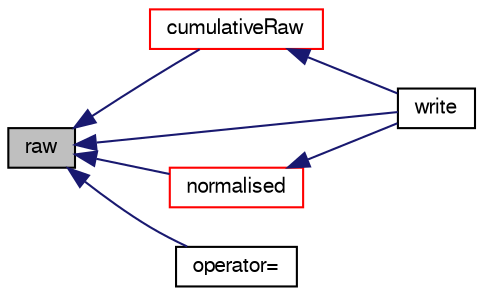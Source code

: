 digraph "raw"
{
  bgcolor="transparent";
  edge [fontname="FreeSans",fontsize="10",labelfontname="FreeSans",labelfontsize="10"];
  node [fontname="FreeSans",fontsize="10",shape=record];
  rankdir="LR";
  Node193 [label="raw",height=0.2,width=0.4,color="black", fillcolor="grey75", style="filled", fontcolor="black"];
  Node193 -> Node194 [dir="back",color="midnightblue",fontsize="10",style="solid",fontname="FreeSans"];
  Node194 [label="cumulativeRaw",height=0.2,width=0.4,color="red",URL="$a25886.html#af87b4a2d9e4c35e69820b8ff99abaf20",tooltip="Return the cumulative total bin weights and integration. "];
  Node194 -> Node196 [dir="back",color="midnightblue",fontsize="10",style="solid",fontname="FreeSans"];
  Node196 [label="write",height=0.2,width=0.4,color="black",URL="$a25886.html#a78760e5242dcf482000bb432f6bbc0f2",tooltip="Write the distribution to file: key normalised raw. "];
  Node193 -> Node197 [dir="back",color="midnightblue",fontsize="10",style="solid",fontname="FreeSans"];
  Node197 [label="normalised",height=0.2,width=0.4,color="red",URL="$a25886.html#afca6f7c7669c2f125c5b4760ed9ee1c2",tooltip="Return the normalised distribution (probability density) "];
  Node197 -> Node196 [dir="back",color="midnightblue",fontsize="10",style="solid",fontname="FreeSans"];
  Node193 -> Node200 [dir="back",color="midnightblue",fontsize="10",style="solid",fontname="FreeSans"];
  Node200 [label="operator=",height=0.2,width=0.4,color="black",URL="$a25886.html#af4c95da6a1f84053cea75e28025f3fc0"];
  Node193 -> Node196 [dir="back",color="midnightblue",fontsize="10",style="solid",fontname="FreeSans"];
}
